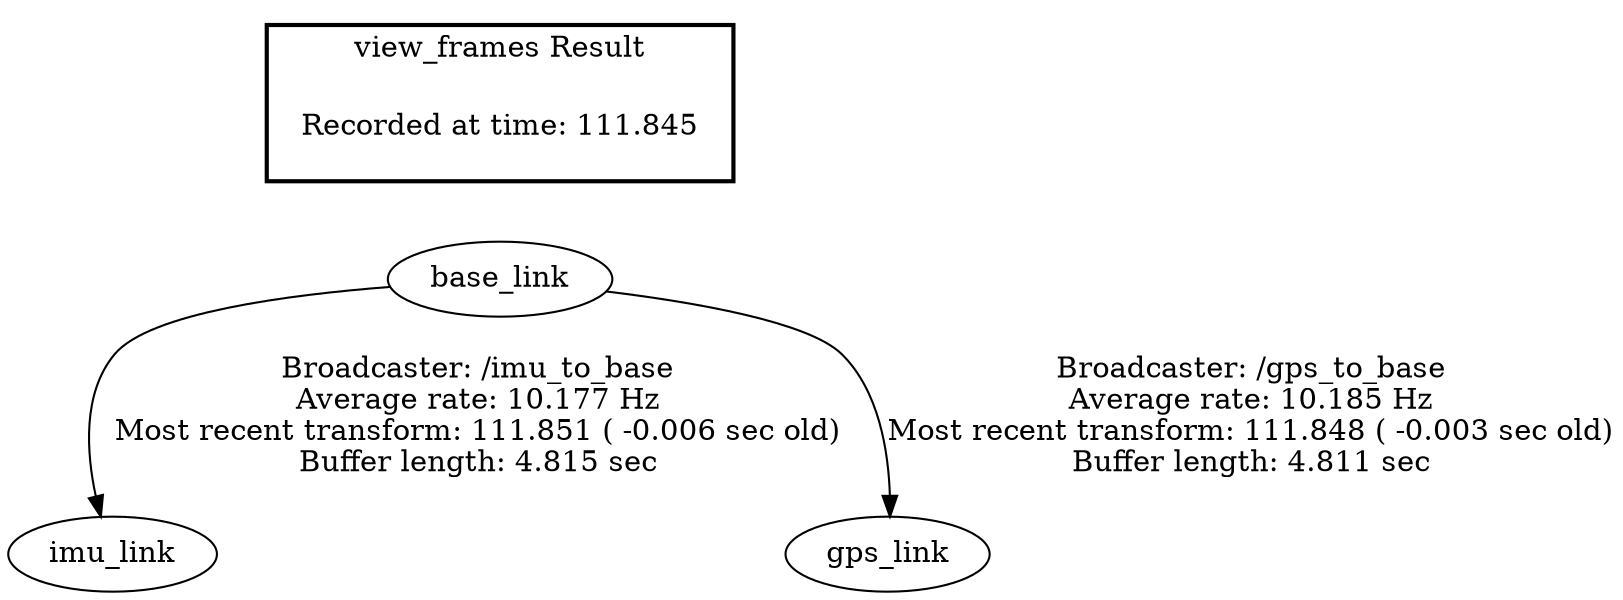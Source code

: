 digraph G {
"base_link" -> "imu_link"[label="Broadcaster: /imu_to_base\nAverage rate: 10.177 Hz\nMost recent transform: 111.851 ( -0.006 sec old)\nBuffer length: 4.815 sec\n"];
"base_link" -> "gps_link"[label="Broadcaster: /gps_to_base\nAverage rate: 10.185 Hz\nMost recent transform: 111.848 ( -0.003 sec old)\nBuffer length: 4.811 sec\n"];
edge [style=invis];
 subgraph cluster_legend { style=bold; color=black; label ="view_frames Result";
"Recorded at time: 111.845"[ shape=plaintext ] ;
 }->"base_link";
}